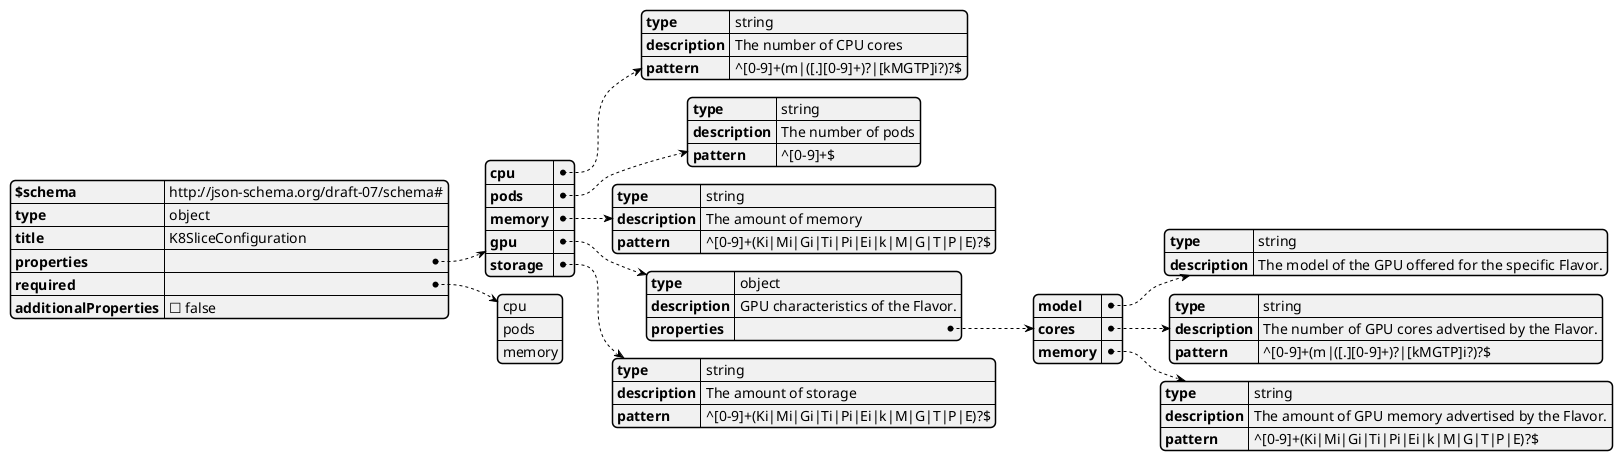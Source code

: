 @startjson
{
    "$schema": "http://json-schema.org/draft-07/schema#",
    "type": "object",
    "title": "K8SliceConfiguration",
    "properties": {
        "cpu": {
            "type": "string",
            "description": "The number of CPU cores",
            "pattern": "^[0-9]+(m|([.][0-9]+)?|[kMGTP]i?)?$"
        },
        "pods": {
            "type": "string",
            "description": "The number of pods",
            "pattern": "^[0-9]+$"
        },
        "memory": {
            "type": "string",
            "description": "The amount of memory",
            "pattern": "^[0-9]+(Ki|Mi|Gi|Ti|Pi|Ei|k|M|G|T|P|E)?$"
        },
        "gpu": {
            "type": "object",
            "description": "GPU characteristics of the Flavor.",
            "properties": {
                "model" : {
                    "type": "string",
                    "description": "The model of the GPU offered for the specific Flavor."
                },
                "cores": {
                    "type": "string",
                    "description": "The number of GPU cores advertised by the Flavor.",
                    "pattern": "^[0-9]+(m|([.][0-9]+)?|[kMGTP]i?)?$"
                },
                "memory": {
                    "type": "string",
                    "description": "The amount of GPU memory advertised by the Flavor.",
                    "pattern": "^[0-9]+(Ki|Mi|Gi|Ti|Pi|Ei|k|M|G|T|P|E)?$"
                }
            }
        },
        "storage": {
            "type": "string",
            "description": "The amount of storage",
            "pattern": "^[0-9]+(Ki|Mi|Gi|Ti|Pi|Ei|k|M|G|T|P|E)?$"
        }
    },
    "required": [
        "cpu",
        "pods",
        "memory"
    ],
    "additionalProperties": false
}
@endjson
